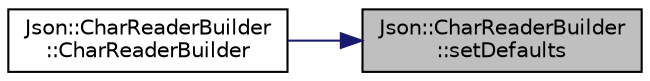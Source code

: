 digraph "Json::CharReaderBuilder::setDefaults"
{
 // LATEX_PDF_SIZE
  edge [fontname="Helvetica",fontsize="10",labelfontname="Helvetica",labelfontsize="10"];
  node [fontname="Helvetica",fontsize="10",shape=record];
  rankdir="RL";
  Node1 [label="Json::CharReaderBuilder\l::setDefaults",height=0.2,width=0.4,color="black", fillcolor="grey75", style="filled", fontcolor="black",tooltip=" "];
  Node1 -> Node2 [dir="back",color="midnightblue",fontsize="10",style="solid",fontname="Helvetica"];
  Node2 [label="Json::CharReaderBuilder\l::CharReaderBuilder",height=0.2,width=0.4,color="black", fillcolor="white", style="filled",URL="$class_json_1_1_char_reader_builder.html#a6e197b69a2ede3d87b03b9c5c78ba46a",tooltip=" "];
}
